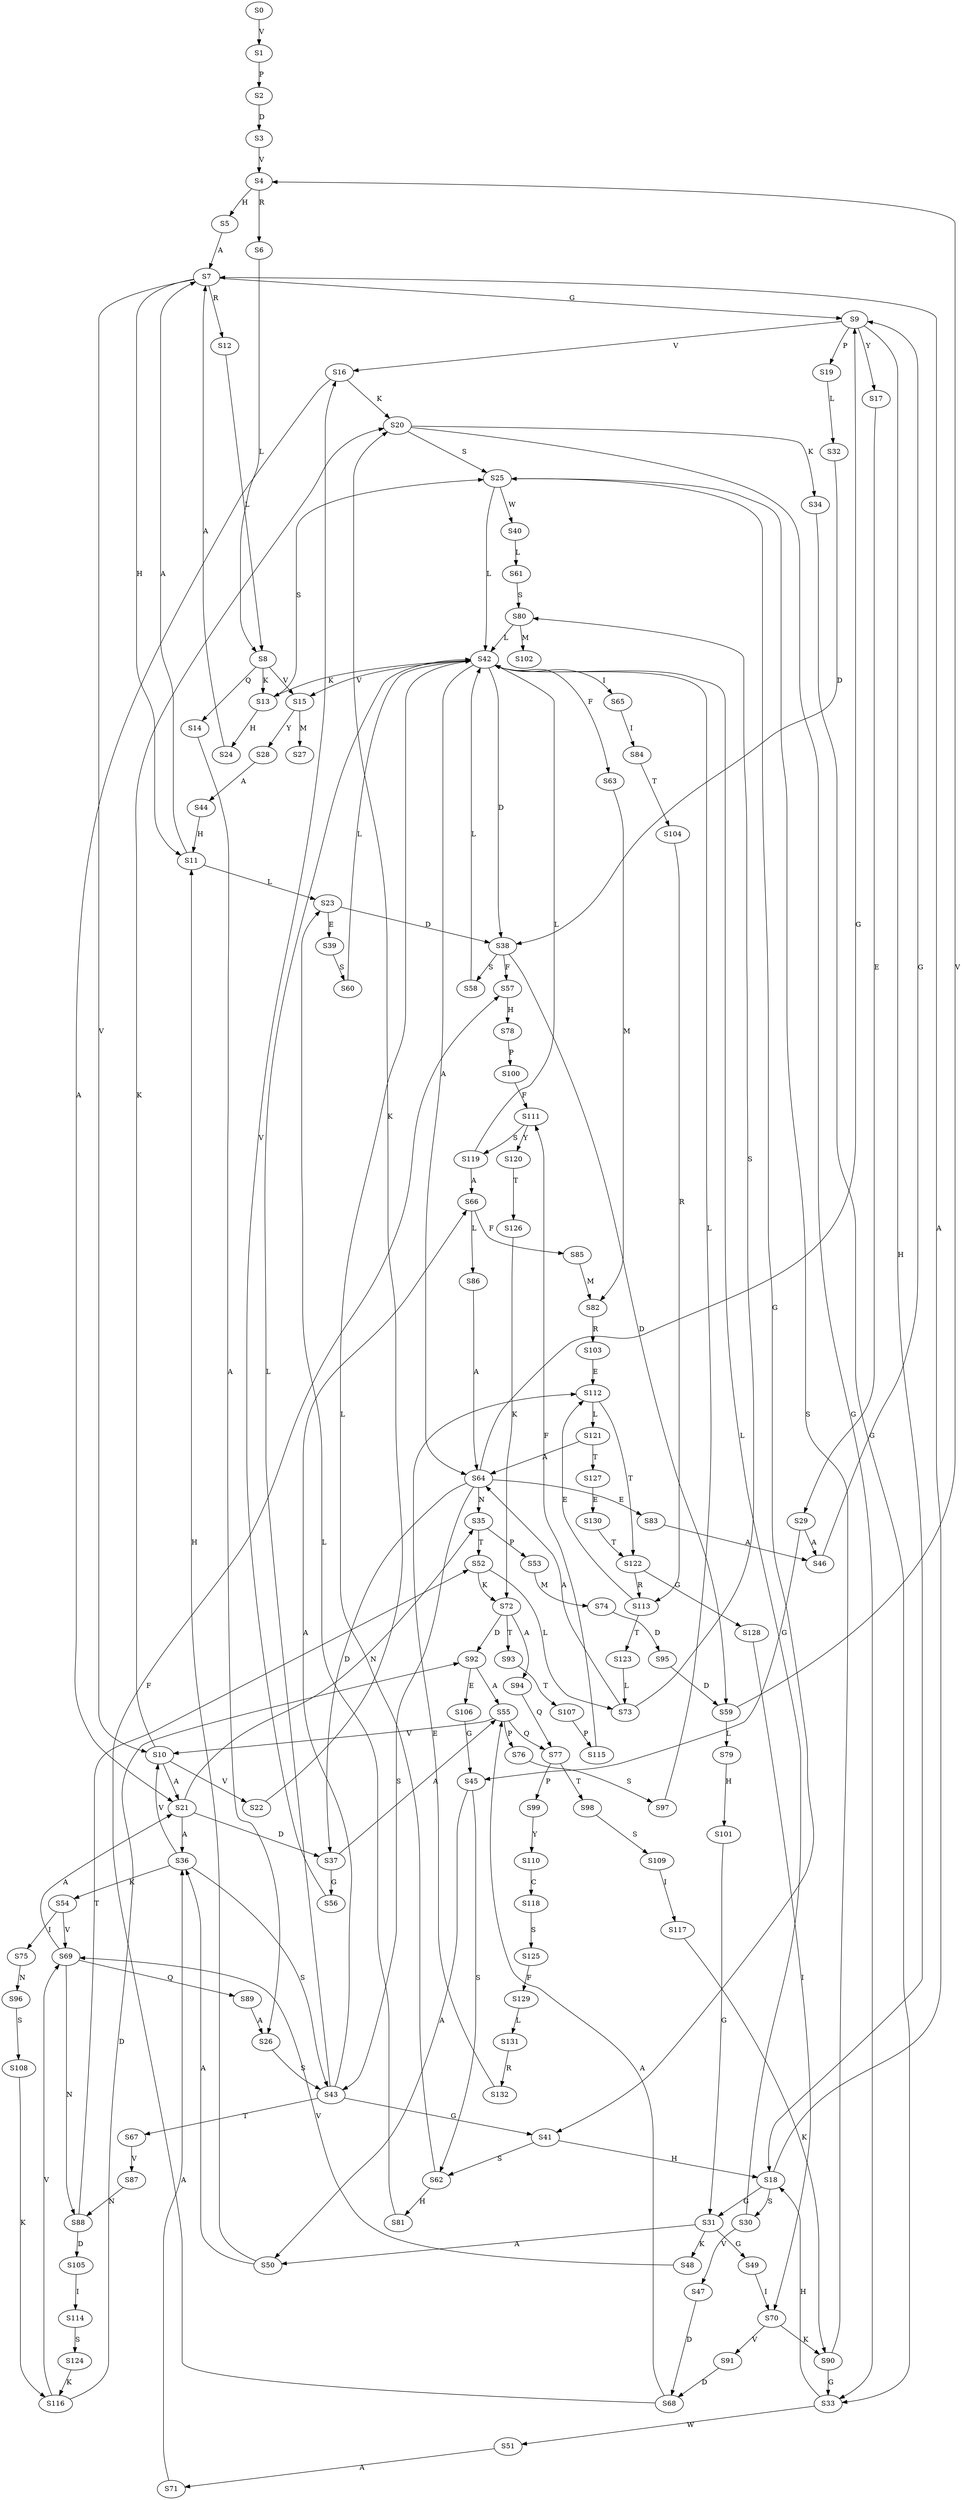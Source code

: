 strict digraph  {
	S0 -> S1 [ label = V ];
	S1 -> S2 [ label = P ];
	S2 -> S3 [ label = D ];
	S3 -> S4 [ label = V ];
	S4 -> S5 [ label = H ];
	S4 -> S6 [ label = R ];
	S5 -> S7 [ label = A ];
	S6 -> S8 [ label = L ];
	S7 -> S9 [ label = G ];
	S7 -> S10 [ label = V ];
	S7 -> S11 [ label = H ];
	S7 -> S12 [ label = R ];
	S8 -> S13 [ label = K ];
	S8 -> S14 [ label = Q ];
	S8 -> S15 [ label = V ];
	S9 -> S16 [ label = V ];
	S9 -> S17 [ label = Y ];
	S9 -> S18 [ label = H ];
	S9 -> S19 [ label = P ];
	S10 -> S20 [ label = K ];
	S10 -> S21 [ label = A ];
	S10 -> S22 [ label = V ];
	S11 -> S7 [ label = A ];
	S11 -> S23 [ label = L ];
	S12 -> S8 [ label = L ];
	S13 -> S24 [ label = H ];
	S13 -> S25 [ label = S ];
	S14 -> S26 [ label = A ];
	S15 -> S27 [ label = M ];
	S15 -> S28 [ label = Y ];
	S16 -> S20 [ label = K ];
	S16 -> S21 [ label = A ];
	S17 -> S29 [ label = E ];
	S18 -> S30 [ label = S ];
	S18 -> S31 [ label = G ];
	S18 -> S7 [ label = A ];
	S19 -> S32 [ label = L ];
	S20 -> S33 [ label = G ];
	S20 -> S34 [ label = K ];
	S20 -> S25 [ label = S ];
	S21 -> S35 [ label = N ];
	S21 -> S36 [ label = A ];
	S21 -> S37 [ label = D ];
	S22 -> S20 [ label = K ];
	S23 -> S38 [ label = D ];
	S23 -> S39 [ label = E ];
	S24 -> S7 [ label = A ];
	S25 -> S40 [ label = W ];
	S25 -> S41 [ label = G ];
	S25 -> S42 [ label = L ];
	S26 -> S43 [ label = S ];
	S28 -> S44 [ label = A ];
	S29 -> S45 [ label = G ];
	S29 -> S46 [ label = A ];
	S30 -> S42 [ label = L ];
	S30 -> S47 [ label = V ];
	S31 -> S48 [ label = K ];
	S31 -> S49 [ label = G ];
	S31 -> S50 [ label = A ];
	S32 -> S38 [ label = D ];
	S33 -> S51 [ label = W ];
	S33 -> S18 [ label = H ];
	S34 -> S33 [ label = G ];
	S35 -> S52 [ label = T ];
	S35 -> S53 [ label = P ];
	S36 -> S54 [ label = K ];
	S36 -> S43 [ label = S ];
	S36 -> S10 [ label = V ];
	S37 -> S55 [ label = A ];
	S37 -> S56 [ label = G ];
	S38 -> S57 [ label = F ];
	S38 -> S58 [ label = S ];
	S38 -> S59 [ label = D ];
	S39 -> S60 [ label = S ];
	S40 -> S61 [ label = L ];
	S41 -> S18 [ label = H ];
	S41 -> S62 [ label = S ];
	S42 -> S15 [ label = V ];
	S42 -> S63 [ label = F ];
	S42 -> S38 [ label = D ];
	S42 -> S64 [ label = A ];
	S42 -> S65 [ label = I ];
	S42 -> S13 [ label = K ];
	S43 -> S41 [ label = G ];
	S43 -> S42 [ label = L ];
	S43 -> S66 [ label = A ];
	S43 -> S67 [ label = T ];
	S44 -> S11 [ label = H ];
	S45 -> S50 [ label = A ];
	S45 -> S62 [ label = S ];
	S46 -> S9 [ label = G ];
	S47 -> S68 [ label = D ];
	S48 -> S69 [ label = V ];
	S49 -> S70 [ label = I ];
	S50 -> S11 [ label = H ];
	S50 -> S36 [ label = A ];
	S51 -> S71 [ label = A ];
	S52 -> S72 [ label = K ];
	S52 -> S73 [ label = L ];
	S53 -> S74 [ label = M ];
	S54 -> S69 [ label = V ];
	S54 -> S75 [ label = I ];
	S55 -> S76 [ label = P ];
	S55 -> S10 [ label = V ];
	S55 -> S77 [ label = Q ];
	S56 -> S16 [ label = V ];
	S57 -> S78 [ label = H ];
	S58 -> S42 [ label = L ];
	S59 -> S4 [ label = V ];
	S59 -> S79 [ label = L ];
	S60 -> S42 [ label = L ];
	S61 -> S80 [ label = S ];
	S62 -> S42 [ label = L ];
	S62 -> S81 [ label = H ];
	S63 -> S82 [ label = M ];
	S64 -> S83 [ label = E ];
	S64 -> S37 [ label = D ];
	S64 -> S35 [ label = N ];
	S64 -> S43 [ label = S ];
	S64 -> S9 [ label = G ];
	S65 -> S84 [ label = I ];
	S66 -> S85 [ label = F ];
	S66 -> S86 [ label = L ];
	S67 -> S87 [ label = V ];
	S68 -> S57 [ label = F ];
	S68 -> S55 [ label = A ];
	S69 -> S88 [ label = N ];
	S69 -> S89 [ label = Q ];
	S69 -> S21 [ label = A ];
	S70 -> S90 [ label = K ];
	S70 -> S91 [ label = V ];
	S71 -> S36 [ label = A ];
	S72 -> S92 [ label = D ];
	S72 -> S93 [ label = T ];
	S72 -> S94 [ label = A ];
	S73 -> S64 [ label = A ];
	S73 -> S80 [ label = S ];
	S74 -> S95 [ label = D ];
	S75 -> S96 [ label = N ];
	S76 -> S97 [ label = S ];
	S77 -> S98 [ label = T ];
	S77 -> S99 [ label = P ];
	S78 -> S100 [ label = P ];
	S79 -> S101 [ label = H ];
	S80 -> S102 [ label = M ];
	S80 -> S42 [ label = L ];
	S81 -> S23 [ label = L ];
	S82 -> S103 [ label = R ];
	S83 -> S46 [ label = A ];
	S84 -> S104 [ label = T ];
	S85 -> S82 [ label = M ];
	S86 -> S64 [ label = A ];
	S87 -> S88 [ label = N ];
	S88 -> S52 [ label = T ];
	S88 -> S105 [ label = D ];
	S89 -> S26 [ label = A ];
	S90 -> S33 [ label = G ];
	S90 -> S25 [ label = S ];
	S91 -> S68 [ label = D ];
	S92 -> S55 [ label = A ];
	S92 -> S106 [ label = E ];
	S93 -> S107 [ label = T ];
	S94 -> S77 [ label = Q ];
	S95 -> S59 [ label = D ];
	S96 -> S108 [ label = S ];
	S97 -> S42 [ label = L ];
	S98 -> S109 [ label = S ];
	S99 -> S110 [ label = Y ];
	S100 -> S111 [ label = F ];
	S101 -> S31 [ label = G ];
	S103 -> S112 [ label = E ];
	S104 -> S113 [ label = R ];
	S105 -> S114 [ label = I ];
	S106 -> S45 [ label = G ];
	S107 -> S115 [ label = P ];
	S108 -> S116 [ label = K ];
	S109 -> S117 [ label = I ];
	S110 -> S118 [ label = C ];
	S111 -> S119 [ label = S ];
	S111 -> S120 [ label = Y ];
	S112 -> S121 [ label = L ];
	S112 -> S122 [ label = T ];
	S113 -> S123 [ label = T ];
	S113 -> S112 [ label = E ];
	S114 -> S124 [ label = S ];
	S115 -> S111 [ label = F ];
	S116 -> S92 [ label = D ];
	S116 -> S69 [ label = V ];
	S117 -> S90 [ label = K ];
	S118 -> S125 [ label = S ];
	S119 -> S42 [ label = L ];
	S119 -> S66 [ label = A ];
	S120 -> S126 [ label = T ];
	S121 -> S64 [ label = A ];
	S121 -> S127 [ label = T ];
	S122 -> S113 [ label = R ];
	S122 -> S128 [ label = G ];
	S123 -> S73 [ label = L ];
	S124 -> S116 [ label = K ];
	S125 -> S129 [ label = F ];
	S126 -> S72 [ label = K ];
	S127 -> S130 [ label = E ];
	S128 -> S70 [ label = I ];
	S129 -> S131 [ label = L ];
	S130 -> S122 [ label = T ];
	S131 -> S132 [ label = R ];
	S132 -> S112 [ label = E ];
}
